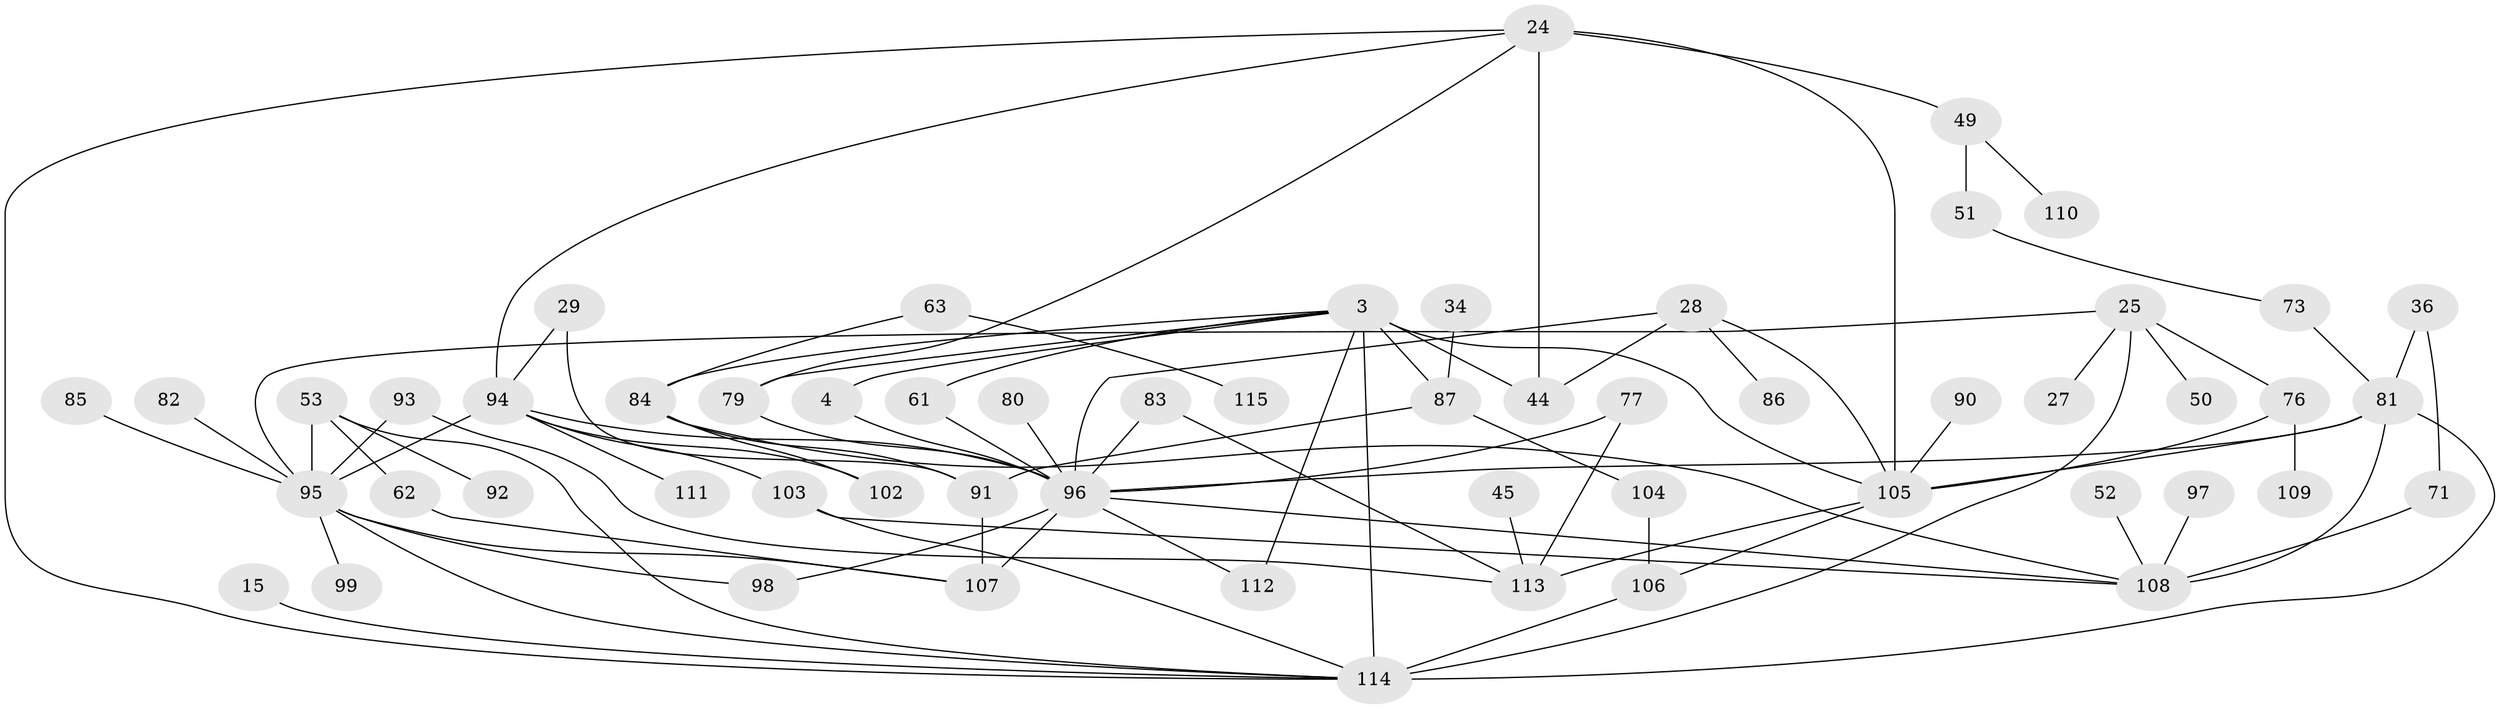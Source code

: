 // original degree distribution, {4: 0.1391304347826087, 11: 0.017391304347826087, 2: 0.24347826086956523, 3: 0.24347826086956523, 7: 0.034782608695652174, 5: 0.0782608695652174, 6: 0.02608695652173913, 1: 0.21739130434782608}
// Generated by graph-tools (version 1.1) at 2025/42/03/09/25 04:42:52]
// undirected, 57 vertices, 89 edges
graph export_dot {
graph [start="1"]
  node [color=gray90,style=filled];
  3;
  4;
  15;
  24 [super="+7"];
  25 [super="+6"];
  27;
  28;
  29;
  34;
  36;
  44 [super="+40"];
  45;
  49 [super="+33"];
  50;
  51;
  52;
  53 [super="+48"];
  61;
  62;
  63;
  71;
  73;
  76;
  77;
  79 [super="+60"];
  80;
  81 [super="+26+72+67"];
  82;
  83;
  84 [super="+46"];
  85;
  86;
  87 [super="+18"];
  90;
  91;
  92;
  93;
  94 [super="+88+55+12"];
  95 [super="+59+54+75+64"];
  96 [super="+35+89+74"];
  97;
  98 [super="+58"];
  99;
  102 [super="+101"];
  103 [super="+70"];
  104;
  105 [super="+13+16"];
  106;
  107 [super="+65"];
  108 [super="+47+78"];
  109;
  110;
  111;
  112;
  113 [super="+30"];
  114 [super="+100+2"];
  115;
  3 -- 4;
  3 -- 44 [weight=2];
  3 -- 61;
  3 -- 112;
  3 -- 87;
  3 -- 105;
  3 -- 84;
  3 -- 79;
  3 -- 114 [weight=2];
  4 -- 96;
  15 -- 114;
  24 -- 79;
  24 -- 49 [weight=2];
  24 -- 94;
  24 -- 44;
  24 -- 105 [weight=2];
  24 -- 114 [weight=2];
  25 -- 27;
  25 -- 76;
  25 -- 50;
  25 -- 95 [weight=2];
  25 -- 114 [weight=2];
  28 -- 86;
  28 -- 44;
  28 -- 105;
  28 -- 96;
  29 -- 91;
  29 -- 94;
  34 -- 87;
  36 -- 71;
  36 -- 81;
  45 -- 113;
  49 -- 110;
  49 -- 51;
  51 -- 73;
  52 -- 108;
  53 -- 114;
  53 -- 92;
  53 -- 62;
  53 -- 95;
  61 -- 96;
  62 -- 107;
  63 -- 115;
  63 -- 84;
  71 -- 108;
  73 -- 81;
  76 -- 109;
  76 -- 105;
  77 -- 113;
  77 -- 96;
  79 -- 96;
  80 -- 96;
  81 -- 108 [weight=3];
  81 -- 105 [weight=2];
  81 -- 96 [weight=2];
  81 -- 114 [weight=3];
  82 -- 95;
  83 -- 113;
  83 -- 96 [weight=2];
  84 -- 91;
  84 -- 102;
  84 -- 108;
  85 -- 95;
  87 -- 104;
  87 -- 91 [weight=2];
  90 -- 105;
  91 -- 107 [weight=2];
  93 -- 113;
  93 -- 95;
  94 -- 96 [weight=3];
  94 -- 103;
  94 -- 95 [weight=4];
  94 -- 111;
  94 -- 102 [weight=2];
  95 -- 98;
  95 -- 99;
  95 -- 107;
  95 -- 114;
  96 -- 112;
  96 -- 107;
  96 -- 98;
  96 -- 108;
  97 -- 108;
  103 -- 114;
  103 -- 108 [weight=2];
  104 -- 106;
  105 -- 113 [weight=2];
  105 -- 106;
  106 -- 114;
}
